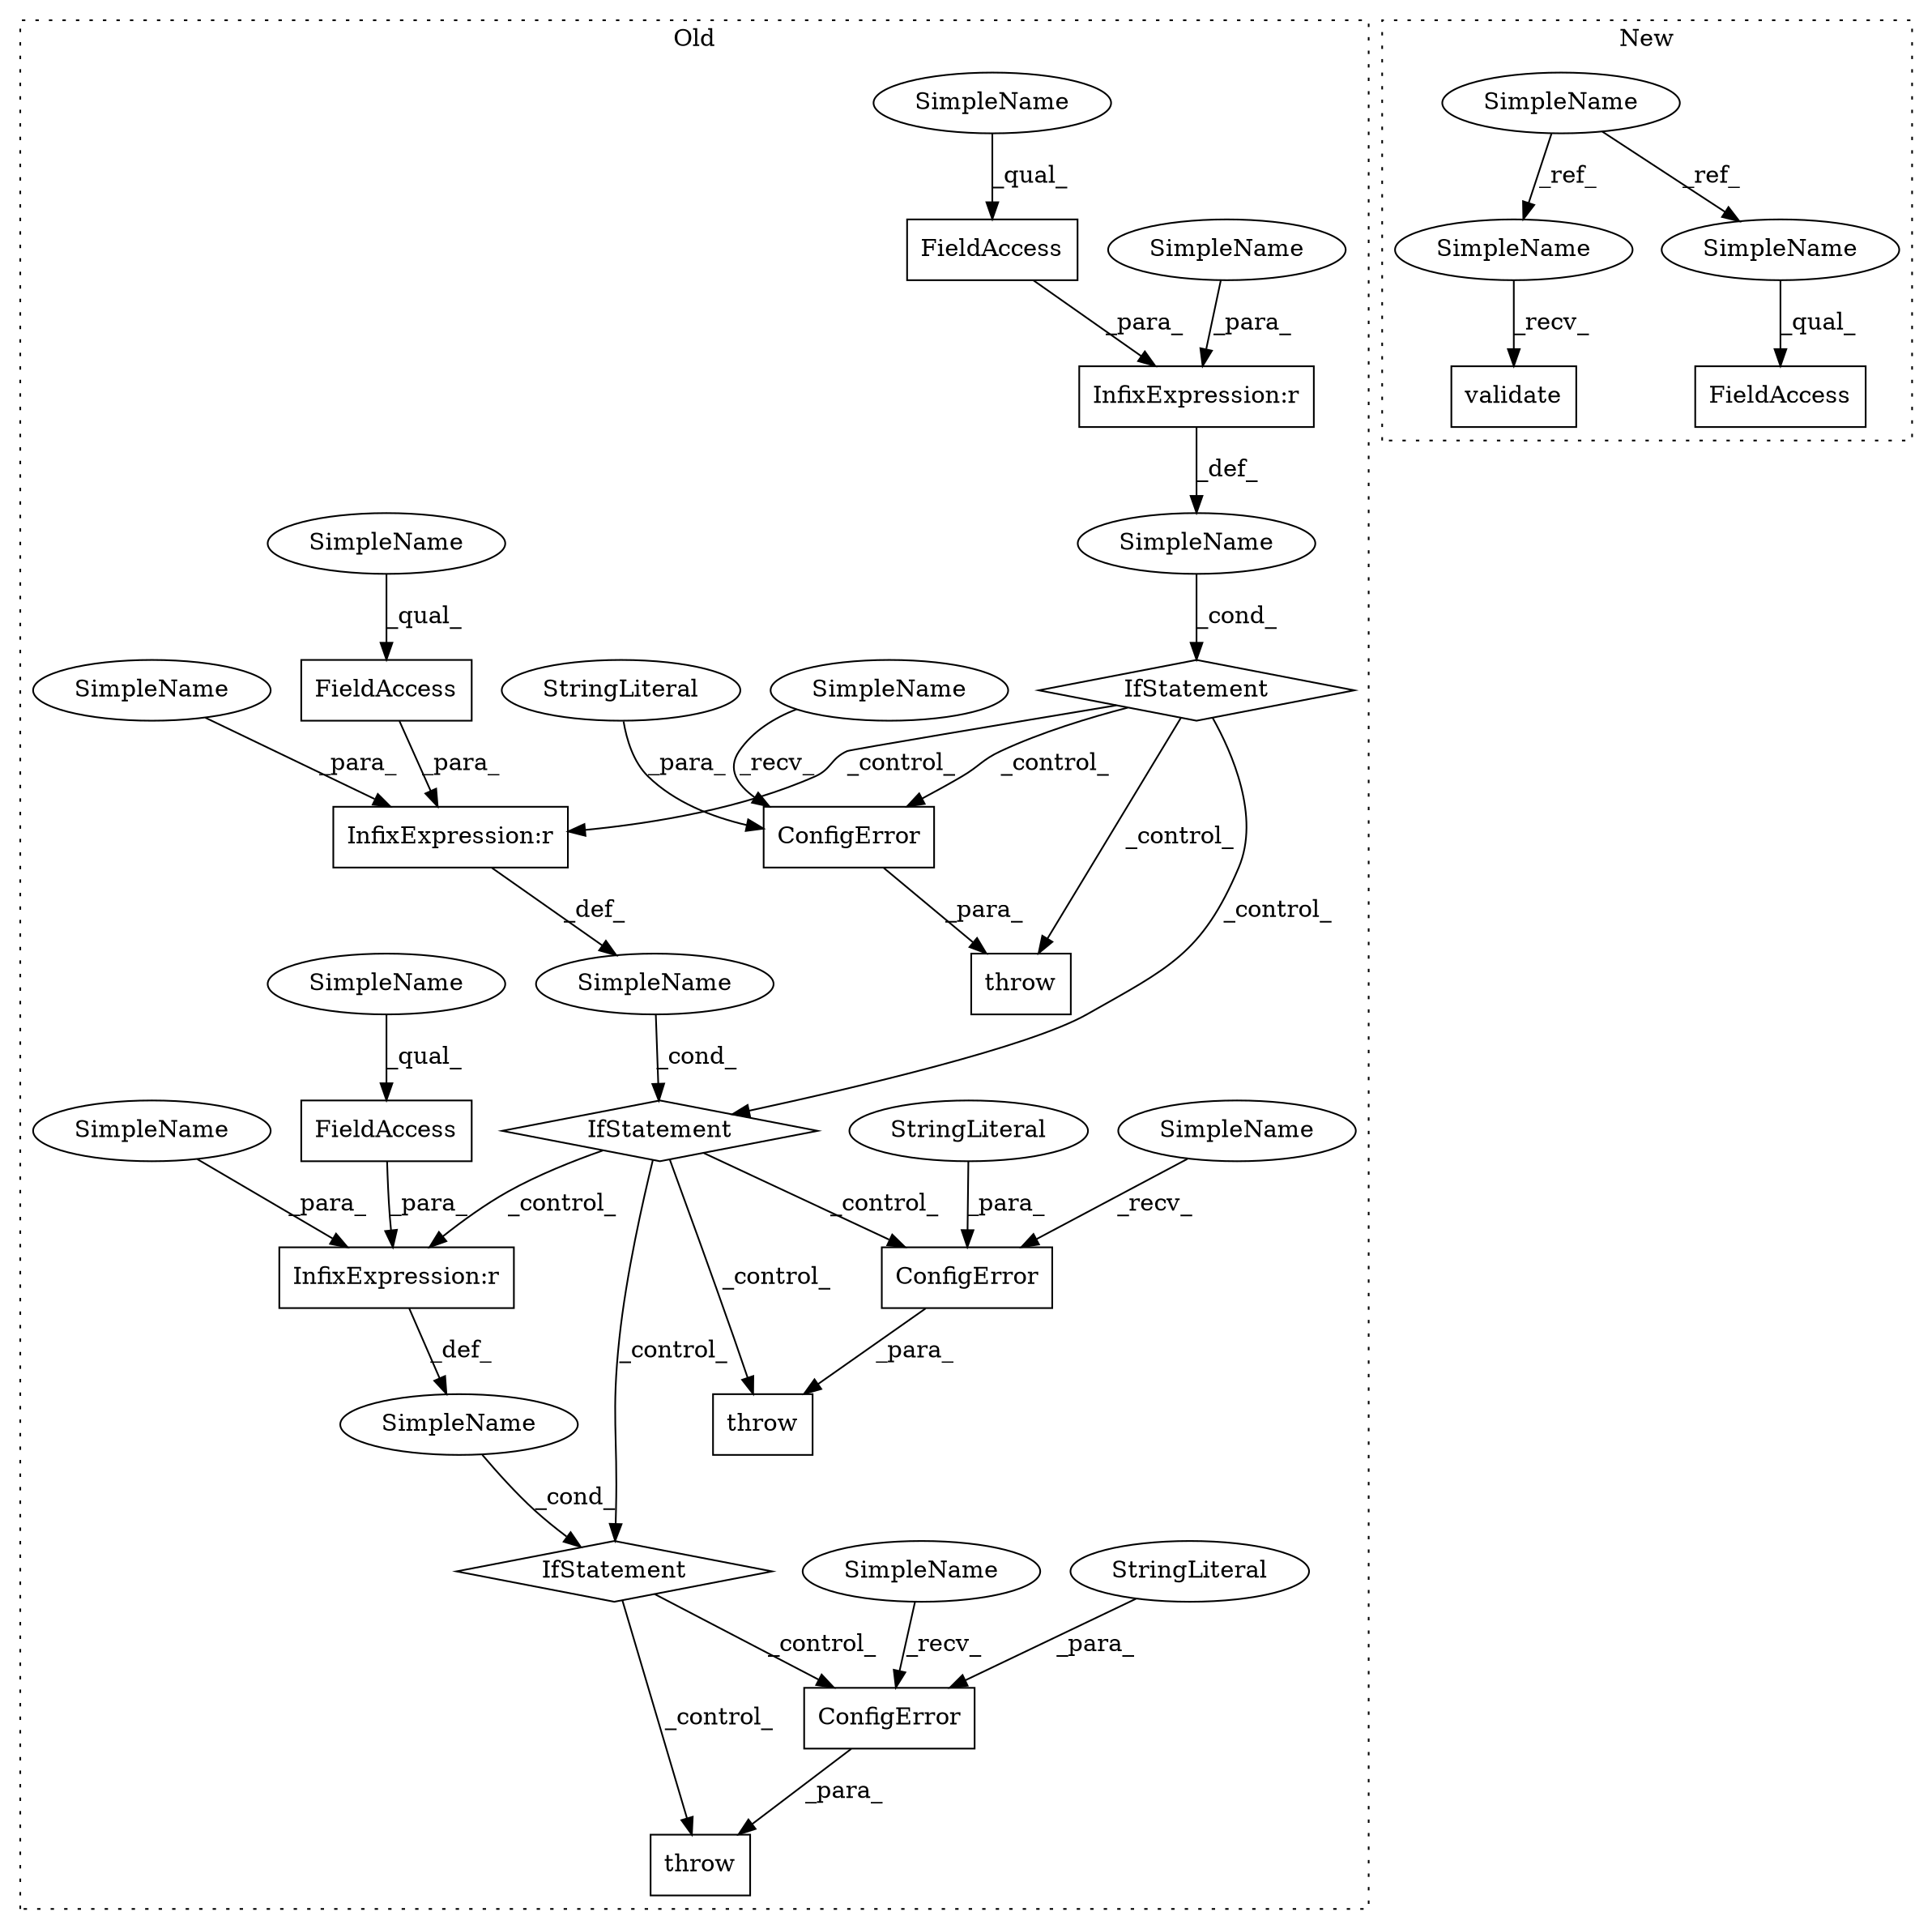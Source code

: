 digraph G {
subgraph cluster0 {
1 [label="IfStatement" a="25" s="1706,1727" l="4,2" shape="diamond"];
3 [label="InfixExpression:r" a="27" s="1719" l="4" shape="box"];
4 [label="FieldAccess" a="22" s="1710" l="9" shape="box"];
5 [label="SimpleName" a="42" s="" l="" shape="ellipse"];
6 [label="InfixExpression:r" a="27" s="1975" l="4" shape="box"];
9 [label="IfStatement" a="25" s="1961,1983" l="4,2" shape="diamond"];
10 [label="ConfigError" a="32" s="2012,2083" l="12,1" shape="box"];
11 [label="throw" a="53" s="1737" l="6" shape="box"];
12 [label="ConfigError" a="32" s="1756,1816" l="12,1" shape="box"];
13 [label="throw" a="53" s="1993" l="6" shape="box"];
14 [label="FieldAccess" a="22" s="1965" l="10" shape="box"];
15 [label="SimpleName" a="42" s="" l="" shape="ellipse"];
16 [label="StringLiteral" a="45" s="1768" l="48" shape="ellipse"];
17 [label="StringLiteral" a="45" s="2024" l="59" shape="ellipse"];
18 [label="InfixExpression:r" a="27" s="1845" l="4" shape="box"];
19 [label="ConfigError" a="32" s="1882,1948" l="12,1" shape="box"];
20 [label="throw" a="53" s="1863" l="6" shape="box"];
21 [label="FieldAccess" a="22" s="1833" l="12" shape="box"];
22 [label="IfStatement" a="25" s="1829,1853" l="4,2" shape="diamond"];
23 [label="SimpleName" a="42" s="" l="" shape="ellipse"];
24 [label="StringLiteral" a="45" s="1894" l="54" shape="ellipse"];
25 [label="SimpleName" a="42" s="1999" l="12" shape="ellipse"];
26 [label="SimpleName" a="42" s="1743" l="12" shape="ellipse"];
27 [label="SimpleName" a="42" s="1869" l="12" shape="ellipse"];
28 [label="SimpleName" a="42" s="1849" l="4" shape="ellipse"];
29 [label="SimpleName" a="42" s="1723" l="4" shape="ellipse"];
30 [label="SimpleName" a="42" s="1979" l="4" shape="ellipse"];
33 [label="SimpleName" a="42" s="1833" l="4" shape="ellipse"];
34 [label="SimpleName" a="42" s="1710" l="4" shape="ellipse"];
35 [label="SimpleName" a="42" s="1965" l="4" shape="ellipse"];
label = "Old";
style="dotted";
}
subgraph cluster1 {
2 [label="validate" a="32" s="2209" l="10" shape="box"];
7 [label="SimpleName" a="42" s="2193" l="4" shape="ellipse"];
8 [label="FieldAccess" a="22" s="2252" l="13" shape="box"];
31 [label="SimpleName" a="42" s="2204" l="4" shape="ellipse"];
32 [label="SimpleName" a="42" s="2252" l="4" shape="ellipse"];
label = "New";
style="dotted";
}
1 -> 22 [label="_control_"];
1 -> 18 [label="_control_"];
1 -> 11 [label="_control_"];
1 -> 12 [label="_control_"];
3 -> 5 [label="_def_"];
4 -> 3 [label="_para_"];
5 -> 1 [label="_cond_"];
6 -> 15 [label="_def_"];
7 -> 31 [label="_ref_"];
7 -> 32 [label="_ref_"];
9 -> 13 [label="_control_"];
9 -> 10 [label="_control_"];
10 -> 13 [label="_para_"];
12 -> 11 [label="_para_"];
14 -> 6 [label="_para_"];
15 -> 9 [label="_cond_"];
16 -> 12 [label="_para_"];
17 -> 10 [label="_para_"];
18 -> 23 [label="_def_"];
19 -> 20 [label="_para_"];
21 -> 18 [label="_para_"];
22 -> 20 [label="_control_"];
22 -> 6 [label="_control_"];
22 -> 19 [label="_control_"];
22 -> 9 [label="_control_"];
23 -> 22 [label="_cond_"];
24 -> 19 [label="_para_"];
25 -> 10 [label="_recv_"];
26 -> 12 [label="_recv_"];
27 -> 19 [label="_recv_"];
28 -> 18 [label="_para_"];
29 -> 3 [label="_para_"];
30 -> 6 [label="_para_"];
31 -> 2 [label="_recv_"];
32 -> 8 [label="_qual_"];
33 -> 21 [label="_qual_"];
34 -> 4 [label="_qual_"];
35 -> 14 [label="_qual_"];
}